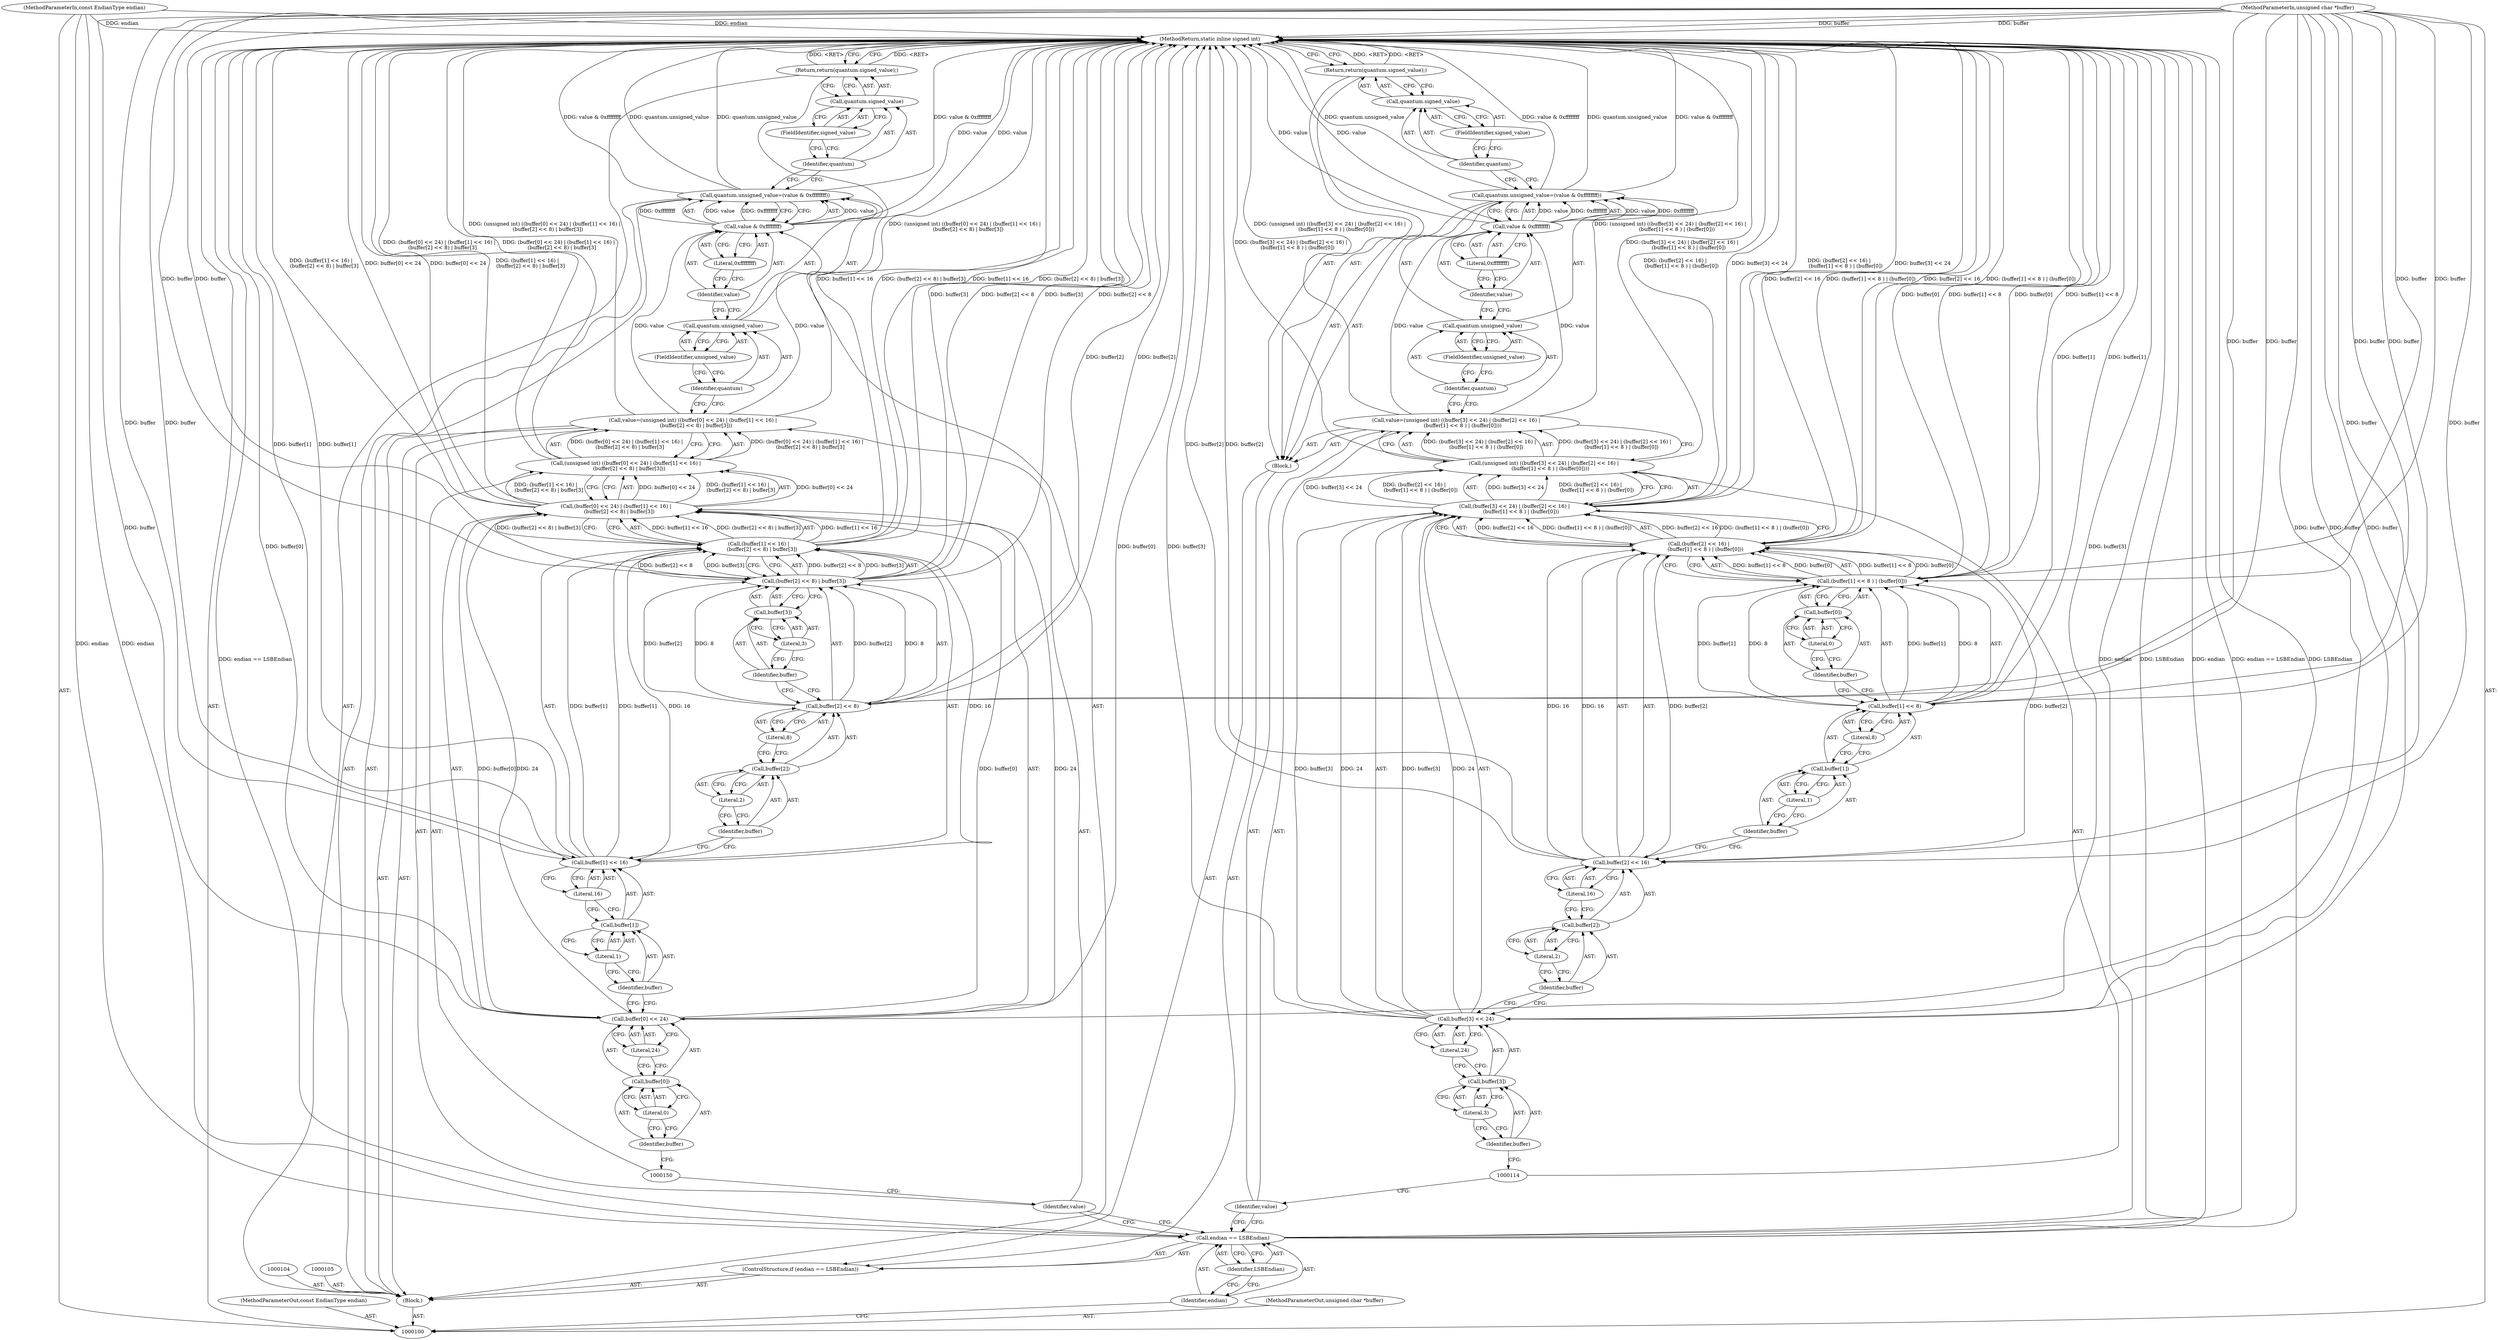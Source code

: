 digraph "1_ImageMagick_d8ab7f046587f2e9f734b687ba7e6e10147c294b" {
"1000183" [label="(MethodReturn,static inline signed int)"];
"1000101" [label="(MethodParameterIn,const EndianType endian)"];
"1000233" [label="(MethodParameterOut,const EndianType endian)"];
"1000109" [label="(Identifier,LSBEndian)"];
"1000106" [label="(ControlStructure,if (endian == LSBEndian))"];
"1000107" [label="(Call,endian == LSBEndian)"];
"1000108" [label="(Identifier,endian)"];
"1000110" [label="(Block,)"];
"1000113" [label="(Call,(unsigned int) ((buffer[3] << 24) | (buffer[2] << 16) |\n        (buffer[1] << 8 ) | (buffer[0])))"];
"1000115" [label="(Call,(buffer[3] << 24) | (buffer[2] << 16) |\n        (buffer[1] << 8 ) | (buffer[0]))"];
"1000116" [label="(Call,buffer[3] << 24)"];
"1000117" [label="(Call,buffer[3])"];
"1000118" [label="(Identifier,buffer)"];
"1000119" [label="(Literal,3)"];
"1000120" [label="(Literal,24)"];
"1000121" [label="(Call,(buffer[2] << 16) |\n        (buffer[1] << 8 ) | (buffer[0]))"];
"1000122" [label="(Call,buffer[2] << 16)"];
"1000123" [label="(Call,buffer[2])"];
"1000124" [label="(Identifier,buffer)"];
"1000125" [label="(Literal,2)"];
"1000111" [label="(Call,value=(unsigned int) ((buffer[3] << 24) | (buffer[2] << 16) |\n        (buffer[1] << 8 ) | (buffer[0])))"];
"1000112" [label="(Identifier,value)"];
"1000126" [label="(Literal,16)"];
"1000131" [label="(Literal,1)"];
"1000132" [label="(Literal,8)"];
"1000133" [label="(Call,buffer[0])"];
"1000134" [label="(Identifier,buffer)"];
"1000135" [label="(Literal,0)"];
"1000127" [label="(Call,(buffer[1] << 8 ) | (buffer[0]))"];
"1000128" [label="(Call,buffer[1] << 8)"];
"1000129" [label="(Call,buffer[1])"];
"1000130" [label="(Identifier,buffer)"];
"1000102" [label="(MethodParameterIn,unsigned char *buffer)"];
"1000234" [label="(MethodParameterOut,unsigned char *buffer)"];
"1000139" [label="(FieldIdentifier,unsigned_value)"];
"1000140" [label="(Call,value & 0xffffffff)"];
"1000141" [label="(Identifier,value)"];
"1000142" [label="(Literal,0xffffffff)"];
"1000136" [label="(Call,quantum.unsigned_value=(value & 0xffffffff))"];
"1000137" [label="(Call,quantum.unsigned_value)"];
"1000138" [label="(Identifier,quantum)"];
"1000144" [label="(Call,quantum.signed_value)"];
"1000145" [label="(Identifier,quantum)"];
"1000146" [label="(FieldIdentifier,signed_value)"];
"1000143" [label="(Return,return(quantum.signed_value);)"];
"1000147" [label="(Call,value=(unsigned int) ((buffer[0] << 24) | (buffer[1] << 16) |\n    (buffer[2] << 8) | buffer[3]))"];
"1000148" [label="(Identifier,value)"];
"1000151" [label="(Call,(buffer[0] << 24) | (buffer[1] << 16) |\n    (buffer[2] << 8) | buffer[3])"];
"1000152" [label="(Call,buffer[0] << 24)"];
"1000153" [label="(Call,buffer[0])"];
"1000154" [label="(Identifier,buffer)"];
"1000155" [label="(Literal,0)"];
"1000156" [label="(Literal,24)"];
"1000157" [label="(Call,(buffer[1] << 16) |\n    (buffer[2] << 8) | buffer[3])"];
"1000158" [label="(Call,buffer[1] << 16)"];
"1000159" [label="(Call,buffer[1])"];
"1000160" [label="(Identifier,buffer)"];
"1000161" [label="(Literal,1)"];
"1000162" [label="(Literal,16)"];
"1000149" [label="(Call,(unsigned int) ((buffer[0] << 24) | (buffer[1] << 16) |\n    (buffer[2] << 8) | buffer[3]))"];
"1000167" [label="(Literal,2)"];
"1000168" [label="(Literal,8)"];
"1000169" [label="(Call,buffer[3])"];
"1000170" [label="(Identifier,buffer)"];
"1000171" [label="(Literal,3)"];
"1000163" [label="(Call,(buffer[2] << 8) | buffer[3])"];
"1000164" [label="(Call,buffer[2] << 8)"];
"1000165" [label="(Call,buffer[2])"];
"1000166" [label="(Identifier,buffer)"];
"1000175" [label="(FieldIdentifier,unsigned_value)"];
"1000172" [label="(Call,quantum.unsigned_value=(value & 0xffffffff))"];
"1000173" [label="(Call,quantum.unsigned_value)"];
"1000174" [label="(Identifier,quantum)"];
"1000176" [label="(Call,value & 0xffffffff)"];
"1000177" [label="(Identifier,value)"];
"1000178" [label="(Literal,0xffffffff)"];
"1000180" [label="(Call,quantum.signed_value)"];
"1000181" [label="(Identifier,quantum)"];
"1000182" [label="(FieldIdentifier,signed_value)"];
"1000179" [label="(Return,return(quantum.signed_value);)"];
"1000103" [label="(Block,)"];
"1000183" -> "1000100"  [label="AST: "];
"1000183" -> "1000143"  [label="CFG: "];
"1000183" -> "1000179"  [label="CFG: "];
"1000163" -> "1000183"  [label="DDG: buffer[2] << 8"];
"1000163" -> "1000183"  [label="DDG: buffer[3]"];
"1000107" -> "1000183"  [label="DDG: endian"];
"1000107" -> "1000183"  [label="DDG: endian == LSBEndian"];
"1000107" -> "1000183"  [label="DDG: LSBEndian"];
"1000151" -> "1000183"  [label="DDG: (buffer[1] << 16) |\n    (buffer[2] << 8) | buffer[3]"];
"1000151" -> "1000183"  [label="DDG: buffer[0] << 24"];
"1000176" -> "1000183"  [label="DDG: value"];
"1000127" -> "1000183"  [label="DDG: buffer[1] << 8"];
"1000127" -> "1000183"  [label="DDG: buffer[0]"];
"1000157" -> "1000183"  [label="DDG: (buffer[2] << 8) | buffer[3]"];
"1000157" -> "1000183"  [label="DDG: buffer[1] << 16"];
"1000164" -> "1000183"  [label="DDG: buffer[2]"];
"1000158" -> "1000183"  [label="DDG: buffer[1]"];
"1000116" -> "1000183"  [label="DDG: buffer[3]"];
"1000149" -> "1000183"  [label="DDG: (buffer[0] << 24) | (buffer[1] << 16) |\n    (buffer[2] << 8) | buffer[3]"];
"1000122" -> "1000183"  [label="DDG: buffer[2]"];
"1000140" -> "1000183"  [label="DDG: value"];
"1000136" -> "1000183"  [label="DDG: value & 0xffffffff"];
"1000136" -> "1000183"  [label="DDG: quantum.unsigned_value"];
"1000128" -> "1000183"  [label="DDG: buffer[1]"];
"1000113" -> "1000183"  [label="DDG: (buffer[3] << 24) | (buffer[2] << 16) |\n        (buffer[1] << 8 ) | (buffer[0])"];
"1000115" -> "1000183"  [label="DDG: (buffer[2] << 16) |\n        (buffer[1] << 8 ) | (buffer[0])"];
"1000115" -> "1000183"  [label="DDG: buffer[3] << 24"];
"1000147" -> "1000183"  [label="DDG: (unsigned int) ((buffer[0] << 24) | (buffer[1] << 16) |\n    (buffer[2] << 8) | buffer[3])"];
"1000172" -> "1000183"  [label="DDG: value & 0xffffffff"];
"1000172" -> "1000183"  [label="DDG: quantum.unsigned_value"];
"1000121" -> "1000183"  [label="DDG: (buffer[1] << 8 ) | (buffer[0])"];
"1000121" -> "1000183"  [label="DDG: buffer[2] << 16"];
"1000152" -> "1000183"  [label="DDG: buffer[0]"];
"1000102" -> "1000183"  [label="DDG: buffer"];
"1000111" -> "1000183"  [label="DDG: (unsigned int) ((buffer[3] << 24) | (buffer[2] << 16) |\n        (buffer[1] << 8 ) | (buffer[0]))"];
"1000101" -> "1000183"  [label="DDG: endian"];
"1000179" -> "1000183"  [label="DDG: <RET>"];
"1000143" -> "1000183"  [label="DDG: <RET>"];
"1000101" -> "1000100"  [label="AST: "];
"1000101" -> "1000183"  [label="DDG: endian"];
"1000101" -> "1000107"  [label="DDG: endian"];
"1000233" -> "1000100"  [label="AST: "];
"1000109" -> "1000107"  [label="AST: "];
"1000109" -> "1000108"  [label="CFG: "];
"1000107" -> "1000109"  [label="CFG: "];
"1000106" -> "1000103"  [label="AST: "];
"1000107" -> "1000106"  [label="AST: "];
"1000110" -> "1000106"  [label="AST: "];
"1000107" -> "1000106"  [label="AST: "];
"1000107" -> "1000109"  [label="CFG: "];
"1000108" -> "1000107"  [label="AST: "];
"1000109" -> "1000107"  [label="AST: "];
"1000112" -> "1000107"  [label="CFG: "];
"1000148" -> "1000107"  [label="CFG: "];
"1000107" -> "1000183"  [label="DDG: endian"];
"1000107" -> "1000183"  [label="DDG: endian == LSBEndian"];
"1000107" -> "1000183"  [label="DDG: LSBEndian"];
"1000101" -> "1000107"  [label="DDG: endian"];
"1000108" -> "1000107"  [label="AST: "];
"1000108" -> "1000100"  [label="CFG: "];
"1000109" -> "1000108"  [label="CFG: "];
"1000110" -> "1000106"  [label="AST: "];
"1000111" -> "1000110"  [label="AST: "];
"1000136" -> "1000110"  [label="AST: "];
"1000143" -> "1000110"  [label="AST: "];
"1000113" -> "1000111"  [label="AST: "];
"1000113" -> "1000115"  [label="CFG: "];
"1000114" -> "1000113"  [label="AST: "];
"1000115" -> "1000113"  [label="AST: "];
"1000111" -> "1000113"  [label="CFG: "];
"1000113" -> "1000183"  [label="DDG: (buffer[3] << 24) | (buffer[2] << 16) |\n        (buffer[1] << 8 ) | (buffer[0])"];
"1000113" -> "1000111"  [label="DDG: (buffer[3] << 24) | (buffer[2] << 16) |\n        (buffer[1] << 8 ) | (buffer[0])"];
"1000115" -> "1000113"  [label="DDG: buffer[3] << 24"];
"1000115" -> "1000113"  [label="DDG: (buffer[2] << 16) |\n        (buffer[1] << 8 ) | (buffer[0])"];
"1000115" -> "1000113"  [label="AST: "];
"1000115" -> "1000121"  [label="CFG: "];
"1000116" -> "1000115"  [label="AST: "];
"1000121" -> "1000115"  [label="AST: "];
"1000113" -> "1000115"  [label="CFG: "];
"1000115" -> "1000183"  [label="DDG: (buffer[2] << 16) |\n        (buffer[1] << 8 ) | (buffer[0])"];
"1000115" -> "1000183"  [label="DDG: buffer[3] << 24"];
"1000115" -> "1000113"  [label="DDG: buffer[3] << 24"];
"1000115" -> "1000113"  [label="DDG: (buffer[2] << 16) |\n        (buffer[1] << 8 ) | (buffer[0])"];
"1000116" -> "1000115"  [label="DDG: buffer[3]"];
"1000116" -> "1000115"  [label="DDG: 24"];
"1000121" -> "1000115"  [label="DDG: buffer[2] << 16"];
"1000121" -> "1000115"  [label="DDG: (buffer[1] << 8 ) | (buffer[0])"];
"1000116" -> "1000115"  [label="AST: "];
"1000116" -> "1000120"  [label="CFG: "];
"1000117" -> "1000116"  [label="AST: "];
"1000120" -> "1000116"  [label="AST: "];
"1000124" -> "1000116"  [label="CFG: "];
"1000116" -> "1000183"  [label="DDG: buffer[3]"];
"1000116" -> "1000115"  [label="DDG: buffer[3]"];
"1000116" -> "1000115"  [label="DDG: 24"];
"1000102" -> "1000116"  [label="DDG: buffer"];
"1000117" -> "1000116"  [label="AST: "];
"1000117" -> "1000119"  [label="CFG: "];
"1000118" -> "1000117"  [label="AST: "];
"1000119" -> "1000117"  [label="AST: "];
"1000120" -> "1000117"  [label="CFG: "];
"1000118" -> "1000117"  [label="AST: "];
"1000118" -> "1000114"  [label="CFG: "];
"1000119" -> "1000118"  [label="CFG: "];
"1000119" -> "1000117"  [label="AST: "];
"1000119" -> "1000118"  [label="CFG: "];
"1000117" -> "1000119"  [label="CFG: "];
"1000120" -> "1000116"  [label="AST: "];
"1000120" -> "1000117"  [label="CFG: "];
"1000116" -> "1000120"  [label="CFG: "];
"1000121" -> "1000115"  [label="AST: "];
"1000121" -> "1000127"  [label="CFG: "];
"1000122" -> "1000121"  [label="AST: "];
"1000127" -> "1000121"  [label="AST: "];
"1000115" -> "1000121"  [label="CFG: "];
"1000121" -> "1000183"  [label="DDG: (buffer[1] << 8 ) | (buffer[0])"];
"1000121" -> "1000183"  [label="DDG: buffer[2] << 16"];
"1000121" -> "1000115"  [label="DDG: buffer[2] << 16"];
"1000121" -> "1000115"  [label="DDG: (buffer[1] << 8 ) | (buffer[0])"];
"1000122" -> "1000121"  [label="DDG: buffer[2]"];
"1000122" -> "1000121"  [label="DDG: 16"];
"1000127" -> "1000121"  [label="DDG: buffer[1] << 8"];
"1000127" -> "1000121"  [label="DDG: buffer[0]"];
"1000122" -> "1000121"  [label="AST: "];
"1000122" -> "1000126"  [label="CFG: "];
"1000123" -> "1000122"  [label="AST: "];
"1000126" -> "1000122"  [label="AST: "];
"1000130" -> "1000122"  [label="CFG: "];
"1000122" -> "1000183"  [label="DDG: buffer[2]"];
"1000122" -> "1000121"  [label="DDG: buffer[2]"];
"1000122" -> "1000121"  [label="DDG: 16"];
"1000102" -> "1000122"  [label="DDG: buffer"];
"1000123" -> "1000122"  [label="AST: "];
"1000123" -> "1000125"  [label="CFG: "];
"1000124" -> "1000123"  [label="AST: "];
"1000125" -> "1000123"  [label="AST: "];
"1000126" -> "1000123"  [label="CFG: "];
"1000124" -> "1000123"  [label="AST: "];
"1000124" -> "1000116"  [label="CFG: "];
"1000125" -> "1000124"  [label="CFG: "];
"1000125" -> "1000123"  [label="AST: "];
"1000125" -> "1000124"  [label="CFG: "];
"1000123" -> "1000125"  [label="CFG: "];
"1000111" -> "1000110"  [label="AST: "];
"1000111" -> "1000113"  [label="CFG: "];
"1000112" -> "1000111"  [label="AST: "];
"1000113" -> "1000111"  [label="AST: "];
"1000138" -> "1000111"  [label="CFG: "];
"1000111" -> "1000183"  [label="DDG: (unsigned int) ((buffer[3] << 24) | (buffer[2] << 16) |\n        (buffer[1] << 8 ) | (buffer[0]))"];
"1000113" -> "1000111"  [label="DDG: (buffer[3] << 24) | (buffer[2] << 16) |\n        (buffer[1] << 8 ) | (buffer[0])"];
"1000111" -> "1000140"  [label="DDG: value"];
"1000112" -> "1000111"  [label="AST: "];
"1000112" -> "1000107"  [label="CFG: "];
"1000114" -> "1000112"  [label="CFG: "];
"1000126" -> "1000122"  [label="AST: "];
"1000126" -> "1000123"  [label="CFG: "];
"1000122" -> "1000126"  [label="CFG: "];
"1000131" -> "1000129"  [label="AST: "];
"1000131" -> "1000130"  [label="CFG: "];
"1000129" -> "1000131"  [label="CFG: "];
"1000132" -> "1000128"  [label="AST: "];
"1000132" -> "1000129"  [label="CFG: "];
"1000128" -> "1000132"  [label="CFG: "];
"1000133" -> "1000127"  [label="AST: "];
"1000133" -> "1000135"  [label="CFG: "];
"1000134" -> "1000133"  [label="AST: "];
"1000135" -> "1000133"  [label="AST: "];
"1000127" -> "1000133"  [label="CFG: "];
"1000134" -> "1000133"  [label="AST: "];
"1000134" -> "1000128"  [label="CFG: "];
"1000135" -> "1000134"  [label="CFG: "];
"1000135" -> "1000133"  [label="AST: "];
"1000135" -> "1000134"  [label="CFG: "];
"1000133" -> "1000135"  [label="CFG: "];
"1000127" -> "1000121"  [label="AST: "];
"1000127" -> "1000133"  [label="CFG: "];
"1000128" -> "1000127"  [label="AST: "];
"1000133" -> "1000127"  [label="AST: "];
"1000121" -> "1000127"  [label="CFG: "];
"1000127" -> "1000183"  [label="DDG: buffer[1] << 8"];
"1000127" -> "1000183"  [label="DDG: buffer[0]"];
"1000127" -> "1000121"  [label="DDG: buffer[1] << 8"];
"1000127" -> "1000121"  [label="DDG: buffer[0]"];
"1000128" -> "1000127"  [label="DDG: buffer[1]"];
"1000128" -> "1000127"  [label="DDG: 8"];
"1000102" -> "1000127"  [label="DDG: buffer"];
"1000128" -> "1000127"  [label="AST: "];
"1000128" -> "1000132"  [label="CFG: "];
"1000129" -> "1000128"  [label="AST: "];
"1000132" -> "1000128"  [label="AST: "];
"1000134" -> "1000128"  [label="CFG: "];
"1000128" -> "1000183"  [label="DDG: buffer[1]"];
"1000128" -> "1000127"  [label="DDG: buffer[1]"];
"1000128" -> "1000127"  [label="DDG: 8"];
"1000102" -> "1000128"  [label="DDG: buffer"];
"1000129" -> "1000128"  [label="AST: "];
"1000129" -> "1000131"  [label="CFG: "];
"1000130" -> "1000129"  [label="AST: "];
"1000131" -> "1000129"  [label="AST: "];
"1000132" -> "1000129"  [label="CFG: "];
"1000130" -> "1000129"  [label="AST: "];
"1000130" -> "1000122"  [label="CFG: "];
"1000131" -> "1000130"  [label="CFG: "];
"1000102" -> "1000100"  [label="AST: "];
"1000102" -> "1000183"  [label="DDG: buffer"];
"1000102" -> "1000116"  [label="DDG: buffer"];
"1000102" -> "1000122"  [label="DDG: buffer"];
"1000102" -> "1000128"  [label="DDG: buffer"];
"1000102" -> "1000127"  [label="DDG: buffer"];
"1000102" -> "1000152"  [label="DDG: buffer"];
"1000102" -> "1000158"  [label="DDG: buffer"];
"1000102" -> "1000164"  [label="DDG: buffer"];
"1000102" -> "1000163"  [label="DDG: buffer"];
"1000234" -> "1000100"  [label="AST: "];
"1000139" -> "1000137"  [label="AST: "];
"1000139" -> "1000138"  [label="CFG: "];
"1000137" -> "1000139"  [label="CFG: "];
"1000140" -> "1000136"  [label="AST: "];
"1000140" -> "1000142"  [label="CFG: "];
"1000141" -> "1000140"  [label="AST: "];
"1000142" -> "1000140"  [label="AST: "];
"1000136" -> "1000140"  [label="CFG: "];
"1000140" -> "1000183"  [label="DDG: value"];
"1000140" -> "1000136"  [label="DDG: value"];
"1000140" -> "1000136"  [label="DDG: 0xffffffff"];
"1000111" -> "1000140"  [label="DDG: value"];
"1000141" -> "1000140"  [label="AST: "];
"1000141" -> "1000137"  [label="CFG: "];
"1000142" -> "1000141"  [label="CFG: "];
"1000142" -> "1000140"  [label="AST: "];
"1000142" -> "1000141"  [label="CFG: "];
"1000140" -> "1000142"  [label="CFG: "];
"1000136" -> "1000110"  [label="AST: "];
"1000136" -> "1000140"  [label="CFG: "];
"1000137" -> "1000136"  [label="AST: "];
"1000140" -> "1000136"  [label="AST: "];
"1000145" -> "1000136"  [label="CFG: "];
"1000136" -> "1000183"  [label="DDG: value & 0xffffffff"];
"1000136" -> "1000183"  [label="DDG: quantum.unsigned_value"];
"1000140" -> "1000136"  [label="DDG: value"];
"1000140" -> "1000136"  [label="DDG: 0xffffffff"];
"1000137" -> "1000136"  [label="AST: "];
"1000137" -> "1000139"  [label="CFG: "];
"1000138" -> "1000137"  [label="AST: "];
"1000139" -> "1000137"  [label="AST: "];
"1000141" -> "1000137"  [label="CFG: "];
"1000138" -> "1000137"  [label="AST: "];
"1000138" -> "1000111"  [label="CFG: "];
"1000139" -> "1000138"  [label="CFG: "];
"1000144" -> "1000143"  [label="AST: "];
"1000144" -> "1000146"  [label="CFG: "];
"1000145" -> "1000144"  [label="AST: "];
"1000146" -> "1000144"  [label="AST: "];
"1000143" -> "1000144"  [label="CFG: "];
"1000145" -> "1000144"  [label="AST: "];
"1000145" -> "1000136"  [label="CFG: "];
"1000146" -> "1000145"  [label="CFG: "];
"1000146" -> "1000144"  [label="AST: "];
"1000146" -> "1000145"  [label="CFG: "];
"1000144" -> "1000146"  [label="CFG: "];
"1000143" -> "1000110"  [label="AST: "];
"1000143" -> "1000144"  [label="CFG: "];
"1000144" -> "1000143"  [label="AST: "];
"1000183" -> "1000143"  [label="CFG: "];
"1000143" -> "1000183"  [label="DDG: <RET>"];
"1000147" -> "1000103"  [label="AST: "];
"1000147" -> "1000149"  [label="CFG: "];
"1000148" -> "1000147"  [label="AST: "];
"1000149" -> "1000147"  [label="AST: "];
"1000174" -> "1000147"  [label="CFG: "];
"1000147" -> "1000183"  [label="DDG: (unsigned int) ((buffer[0] << 24) | (buffer[1] << 16) |\n    (buffer[2] << 8) | buffer[3])"];
"1000149" -> "1000147"  [label="DDG: (buffer[0] << 24) | (buffer[1] << 16) |\n    (buffer[2] << 8) | buffer[3]"];
"1000147" -> "1000176"  [label="DDG: value"];
"1000148" -> "1000147"  [label="AST: "];
"1000148" -> "1000107"  [label="CFG: "];
"1000150" -> "1000148"  [label="CFG: "];
"1000151" -> "1000149"  [label="AST: "];
"1000151" -> "1000157"  [label="CFG: "];
"1000152" -> "1000151"  [label="AST: "];
"1000157" -> "1000151"  [label="AST: "];
"1000149" -> "1000151"  [label="CFG: "];
"1000151" -> "1000183"  [label="DDG: (buffer[1] << 16) |\n    (buffer[2] << 8) | buffer[3]"];
"1000151" -> "1000183"  [label="DDG: buffer[0] << 24"];
"1000151" -> "1000149"  [label="DDG: buffer[0] << 24"];
"1000151" -> "1000149"  [label="DDG: (buffer[1] << 16) |\n    (buffer[2] << 8) | buffer[3]"];
"1000152" -> "1000151"  [label="DDG: buffer[0]"];
"1000152" -> "1000151"  [label="DDG: 24"];
"1000157" -> "1000151"  [label="DDG: buffer[1] << 16"];
"1000157" -> "1000151"  [label="DDG: (buffer[2] << 8) | buffer[3]"];
"1000152" -> "1000151"  [label="AST: "];
"1000152" -> "1000156"  [label="CFG: "];
"1000153" -> "1000152"  [label="AST: "];
"1000156" -> "1000152"  [label="AST: "];
"1000160" -> "1000152"  [label="CFG: "];
"1000152" -> "1000183"  [label="DDG: buffer[0]"];
"1000152" -> "1000151"  [label="DDG: buffer[0]"];
"1000152" -> "1000151"  [label="DDG: 24"];
"1000102" -> "1000152"  [label="DDG: buffer"];
"1000153" -> "1000152"  [label="AST: "];
"1000153" -> "1000155"  [label="CFG: "];
"1000154" -> "1000153"  [label="AST: "];
"1000155" -> "1000153"  [label="AST: "];
"1000156" -> "1000153"  [label="CFG: "];
"1000154" -> "1000153"  [label="AST: "];
"1000154" -> "1000150"  [label="CFG: "];
"1000155" -> "1000154"  [label="CFG: "];
"1000155" -> "1000153"  [label="AST: "];
"1000155" -> "1000154"  [label="CFG: "];
"1000153" -> "1000155"  [label="CFG: "];
"1000156" -> "1000152"  [label="AST: "];
"1000156" -> "1000153"  [label="CFG: "];
"1000152" -> "1000156"  [label="CFG: "];
"1000157" -> "1000151"  [label="AST: "];
"1000157" -> "1000163"  [label="CFG: "];
"1000158" -> "1000157"  [label="AST: "];
"1000163" -> "1000157"  [label="AST: "];
"1000151" -> "1000157"  [label="CFG: "];
"1000157" -> "1000183"  [label="DDG: (buffer[2] << 8) | buffer[3]"];
"1000157" -> "1000183"  [label="DDG: buffer[1] << 16"];
"1000157" -> "1000151"  [label="DDG: buffer[1] << 16"];
"1000157" -> "1000151"  [label="DDG: (buffer[2] << 8) | buffer[3]"];
"1000158" -> "1000157"  [label="DDG: buffer[1]"];
"1000158" -> "1000157"  [label="DDG: 16"];
"1000163" -> "1000157"  [label="DDG: buffer[2] << 8"];
"1000163" -> "1000157"  [label="DDG: buffer[3]"];
"1000158" -> "1000157"  [label="AST: "];
"1000158" -> "1000162"  [label="CFG: "];
"1000159" -> "1000158"  [label="AST: "];
"1000162" -> "1000158"  [label="AST: "];
"1000166" -> "1000158"  [label="CFG: "];
"1000158" -> "1000183"  [label="DDG: buffer[1]"];
"1000158" -> "1000157"  [label="DDG: buffer[1]"];
"1000158" -> "1000157"  [label="DDG: 16"];
"1000102" -> "1000158"  [label="DDG: buffer"];
"1000159" -> "1000158"  [label="AST: "];
"1000159" -> "1000161"  [label="CFG: "];
"1000160" -> "1000159"  [label="AST: "];
"1000161" -> "1000159"  [label="AST: "];
"1000162" -> "1000159"  [label="CFG: "];
"1000160" -> "1000159"  [label="AST: "];
"1000160" -> "1000152"  [label="CFG: "];
"1000161" -> "1000160"  [label="CFG: "];
"1000161" -> "1000159"  [label="AST: "];
"1000161" -> "1000160"  [label="CFG: "];
"1000159" -> "1000161"  [label="CFG: "];
"1000162" -> "1000158"  [label="AST: "];
"1000162" -> "1000159"  [label="CFG: "];
"1000158" -> "1000162"  [label="CFG: "];
"1000149" -> "1000147"  [label="AST: "];
"1000149" -> "1000151"  [label="CFG: "];
"1000150" -> "1000149"  [label="AST: "];
"1000151" -> "1000149"  [label="AST: "];
"1000147" -> "1000149"  [label="CFG: "];
"1000149" -> "1000183"  [label="DDG: (buffer[0] << 24) | (buffer[1] << 16) |\n    (buffer[2] << 8) | buffer[3]"];
"1000149" -> "1000147"  [label="DDG: (buffer[0] << 24) | (buffer[1] << 16) |\n    (buffer[2] << 8) | buffer[3]"];
"1000151" -> "1000149"  [label="DDG: buffer[0] << 24"];
"1000151" -> "1000149"  [label="DDG: (buffer[1] << 16) |\n    (buffer[2] << 8) | buffer[3]"];
"1000167" -> "1000165"  [label="AST: "];
"1000167" -> "1000166"  [label="CFG: "];
"1000165" -> "1000167"  [label="CFG: "];
"1000168" -> "1000164"  [label="AST: "];
"1000168" -> "1000165"  [label="CFG: "];
"1000164" -> "1000168"  [label="CFG: "];
"1000169" -> "1000163"  [label="AST: "];
"1000169" -> "1000171"  [label="CFG: "];
"1000170" -> "1000169"  [label="AST: "];
"1000171" -> "1000169"  [label="AST: "];
"1000163" -> "1000169"  [label="CFG: "];
"1000170" -> "1000169"  [label="AST: "];
"1000170" -> "1000164"  [label="CFG: "];
"1000171" -> "1000170"  [label="CFG: "];
"1000171" -> "1000169"  [label="AST: "];
"1000171" -> "1000170"  [label="CFG: "];
"1000169" -> "1000171"  [label="CFG: "];
"1000163" -> "1000157"  [label="AST: "];
"1000163" -> "1000169"  [label="CFG: "];
"1000164" -> "1000163"  [label="AST: "];
"1000169" -> "1000163"  [label="AST: "];
"1000157" -> "1000163"  [label="CFG: "];
"1000163" -> "1000183"  [label="DDG: buffer[2] << 8"];
"1000163" -> "1000183"  [label="DDG: buffer[3]"];
"1000163" -> "1000157"  [label="DDG: buffer[2] << 8"];
"1000163" -> "1000157"  [label="DDG: buffer[3]"];
"1000164" -> "1000163"  [label="DDG: buffer[2]"];
"1000164" -> "1000163"  [label="DDG: 8"];
"1000102" -> "1000163"  [label="DDG: buffer"];
"1000164" -> "1000163"  [label="AST: "];
"1000164" -> "1000168"  [label="CFG: "];
"1000165" -> "1000164"  [label="AST: "];
"1000168" -> "1000164"  [label="AST: "];
"1000170" -> "1000164"  [label="CFG: "];
"1000164" -> "1000183"  [label="DDG: buffer[2]"];
"1000164" -> "1000163"  [label="DDG: buffer[2]"];
"1000164" -> "1000163"  [label="DDG: 8"];
"1000102" -> "1000164"  [label="DDG: buffer"];
"1000165" -> "1000164"  [label="AST: "];
"1000165" -> "1000167"  [label="CFG: "];
"1000166" -> "1000165"  [label="AST: "];
"1000167" -> "1000165"  [label="AST: "];
"1000168" -> "1000165"  [label="CFG: "];
"1000166" -> "1000165"  [label="AST: "];
"1000166" -> "1000158"  [label="CFG: "];
"1000167" -> "1000166"  [label="CFG: "];
"1000175" -> "1000173"  [label="AST: "];
"1000175" -> "1000174"  [label="CFG: "];
"1000173" -> "1000175"  [label="CFG: "];
"1000172" -> "1000103"  [label="AST: "];
"1000172" -> "1000176"  [label="CFG: "];
"1000173" -> "1000172"  [label="AST: "];
"1000176" -> "1000172"  [label="AST: "];
"1000181" -> "1000172"  [label="CFG: "];
"1000172" -> "1000183"  [label="DDG: value & 0xffffffff"];
"1000172" -> "1000183"  [label="DDG: quantum.unsigned_value"];
"1000176" -> "1000172"  [label="DDG: value"];
"1000176" -> "1000172"  [label="DDG: 0xffffffff"];
"1000173" -> "1000172"  [label="AST: "];
"1000173" -> "1000175"  [label="CFG: "];
"1000174" -> "1000173"  [label="AST: "];
"1000175" -> "1000173"  [label="AST: "];
"1000177" -> "1000173"  [label="CFG: "];
"1000174" -> "1000173"  [label="AST: "];
"1000174" -> "1000147"  [label="CFG: "];
"1000175" -> "1000174"  [label="CFG: "];
"1000176" -> "1000172"  [label="AST: "];
"1000176" -> "1000178"  [label="CFG: "];
"1000177" -> "1000176"  [label="AST: "];
"1000178" -> "1000176"  [label="AST: "];
"1000172" -> "1000176"  [label="CFG: "];
"1000176" -> "1000183"  [label="DDG: value"];
"1000176" -> "1000172"  [label="DDG: value"];
"1000176" -> "1000172"  [label="DDG: 0xffffffff"];
"1000147" -> "1000176"  [label="DDG: value"];
"1000177" -> "1000176"  [label="AST: "];
"1000177" -> "1000173"  [label="CFG: "];
"1000178" -> "1000177"  [label="CFG: "];
"1000178" -> "1000176"  [label="AST: "];
"1000178" -> "1000177"  [label="CFG: "];
"1000176" -> "1000178"  [label="CFG: "];
"1000180" -> "1000179"  [label="AST: "];
"1000180" -> "1000182"  [label="CFG: "];
"1000181" -> "1000180"  [label="AST: "];
"1000182" -> "1000180"  [label="AST: "];
"1000179" -> "1000180"  [label="CFG: "];
"1000181" -> "1000180"  [label="AST: "];
"1000181" -> "1000172"  [label="CFG: "];
"1000182" -> "1000181"  [label="CFG: "];
"1000182" -> "1000180"  [label="AST: "];
"1000182" -> "1000181"  [label="CFG: "];
"1000180" -> "1000182"  [label="CFG: "];
"1000179" -> "1000103"  [label="AST: "];
"1000179" -> "1000180"  [label="CFG: "];
"1000180" -> "1000179"  [label="AST: "];
"1000183" -> "1000179"  [label="CFG: "];
"1000179" -> "1000183"  [label="DDG: <RET>"];
"1000103" -> "1000100"  [label="AST: "];
"1000104" -> "1000103"  [label="AST: "];
"1000105" -> "1000103"  [label="AST: "];
"1000106" -> "1000103"  [label="AST: "];
"1000147" -> "1000103"  [label="AST: "];
"1000172" -> "1000103"  [label="AST: "];
"1000179" -> "1000103"  [label="AST: "];
}
